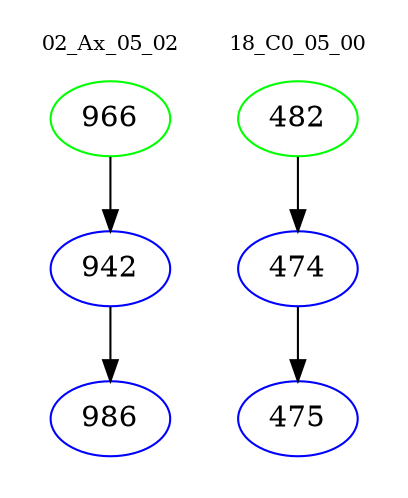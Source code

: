 digraph{
subgraph cluster_0 {
color = white
label = "02_Ax_05_02";
fontsize=10;
T0_966 [label="966", color="green"]
T0_966 -> T0_942 [color="black"]
T0_942 [label="942", color="blue"]
T0_942 -> T0_986 [color="black"]
T0_986 [label="986", color="blue"]
}
subgraph cluster_1 {
color = white
label = "18_C0_05_00";
fontsize=10;
T1_482 [label="482", color="green"]
T1_482 -> T1_474 [color="black"]
T1_474 [label="474", color="blue"]
T1_474 -> T1_475 [color="black"]
T1_475 [label="475", color="blue"]
}
}
